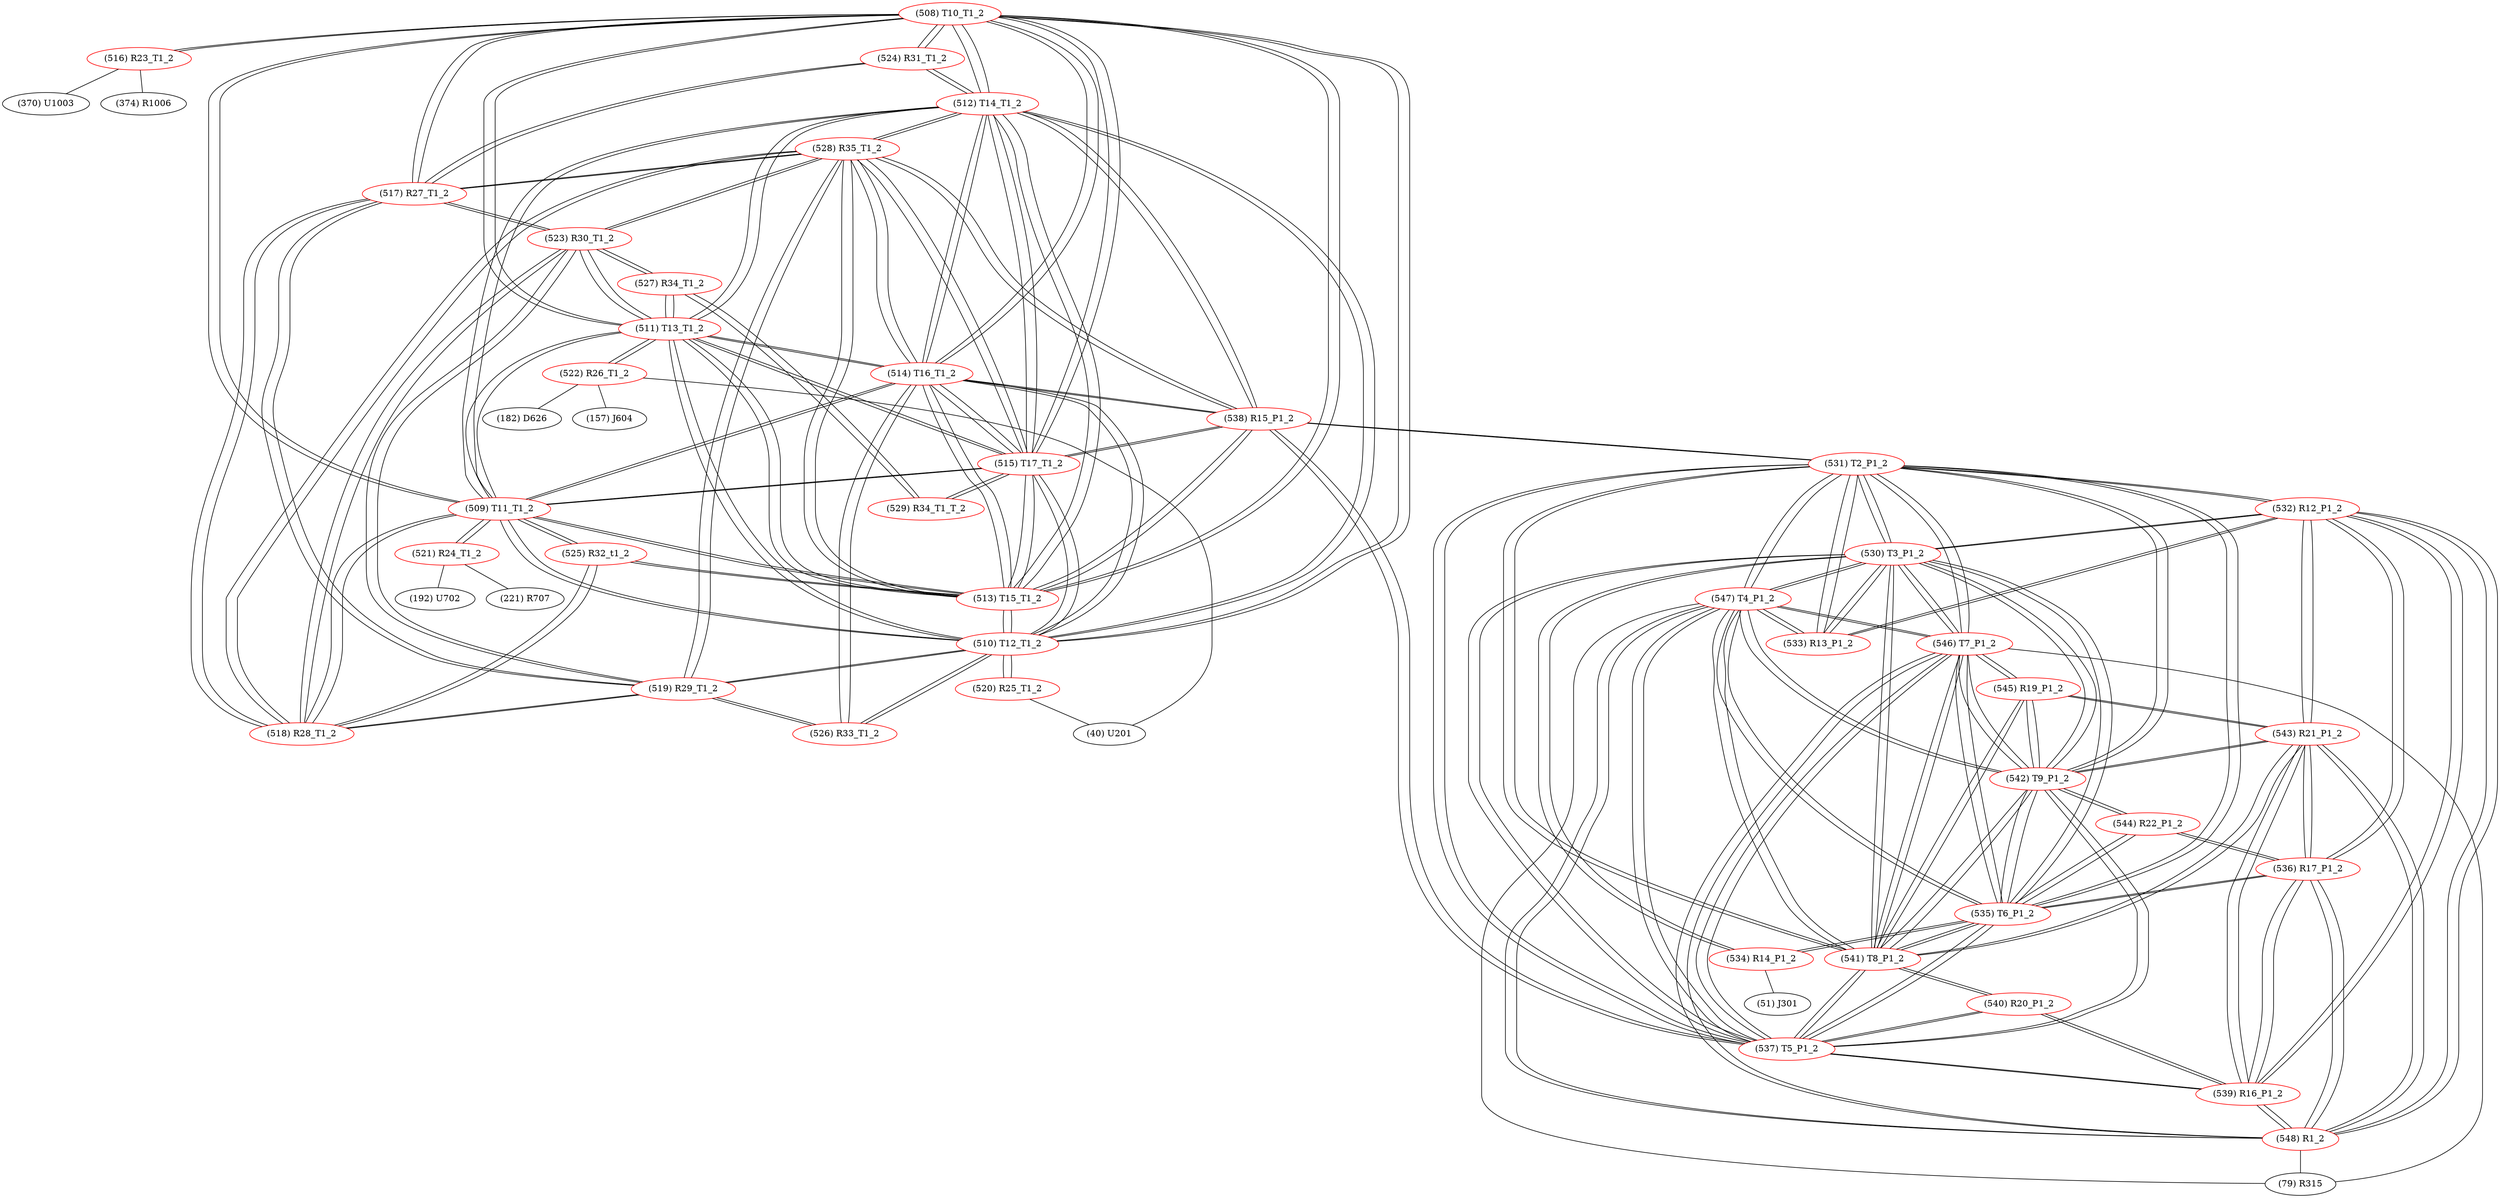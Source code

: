 graph {
	508 [label="(508) T10_T1_2" color=red]
	516 [label="(516) R23_T1_2"]
	524 [label="(524) R31_T1_2"]
	517 [label="(517) R27_T1_2"]
	514 [label="(514) T16_T1_2"]
	515 [label="(515) T17_T1_2"]
	513 [label="(513) T15_T1_2"]
	510 [label="(510) T12_T1_2"]
	512 [label="(512) T14_T1_2"]
	511 [label="(511) T13_T1_2"]
	509 [label="(509) T11_T1_2"]
	509 [label="(509) T11_T1_2" color=red]
	521 [label="(521) R24_T1_2"]
	518 [label="(518) R28_T1_2"]
	525 [label="(525) R32_t1_2"]
	508 [label="(508) T10_T1_2"]
	514 [label="(514) T16_T1_2"]
	515 [label="(515) T17_T1_2"]
	513 [label="(513) T15_T1_2"]
	510 [label="(510) T12_T1_2"]
	512 [label="(512) T14_T1_2"]
	511 [label="(511) T13_T1_2"]
	510 [label="(510) T12_T1_2" color=red]
	526 [label="(526) R33_T1_2"]
	519 [label="(519) R29_T1_2"]
	520 [label="(520) R25_T1_2"]
	508 [label="(508) T10_T1_2"]
	514 [label="(514) T16_T1_2"]
	515 [label="(515) T17_T1_2"]
	513 [label="(513) T15_T1_2"]
	512 [label="(512) T14_T1_2"]
	511 [label="(511) T13_T1_2"]
	509 [label="(509) T11_T1_2"]
	511 [label="(511) T13_T1_2" color=red]
	523 [label="(523) R30_T1_2"]
	527 [label="(527) R34_T1_2"]
	522 [label="(522) R26_T1_2"]
	508 [label="(508) T10_T1_2"]
	514 [label="(514) T16_T1_2"]
	515 [label="(515) T17_T1_2"]
	513 [label="(513) T15_T1_2"]
	510 [label="(510) T12_T1_2"]
	512 [label="(512) T14_T1_2"]
	509 [label="(509) T11_T1_2"]
	512 [label="(512) T14_T1_2" color=red]
	508 [label="(508) T10_T1_2"]
	514 [label="(514) T16_T1_2"]
	515 [label="(515) T17_T1_2"]
	513 [label="(513) T15_T1_2"]
	510 [label="(510) T12_T1_2"]
	511 [label="(511) T13_T1_2"]
	509 [label="(509) T11_T1_2"]
	524 [label="(524) R31_T1_2"]
	538 [label="(538) R15_P1_2"]
	528 [label="(528) R35_T1_2"]
	513 [label="(513) T15_T1_2" color=red]
	525 [label="(525) R32_t1_2"]
	508 [label="(508) T10_T1_2"]
	514 [label="(514) T16_T1_2"]
	515 [label="(515) T17_T1_2"]
	510 [label="(510) T12_T1_2"]
	512 [label="(512) T14_T1_2"]
	511 [label="(511) T13_T1_2"]
	509 [label="(509) T11_T1_2"]
	538 [label="(538) R15_P1_2"]
	528 [label="(528) R35_T1_2"]
	514 [label="(514) T16_T1_2" color=red]
	526 [label="(526) R33_T1_2"]
	508 [label="(508) T10_T1_2"]
	515 [label="(515) T17_T1_2"]
	513 [label="(513) T15_T1_2"]
	510 [label="(510) T12_T1_2"]
	512 [label="(512) T14_T1_2"]
	511 [label="(511) T13_T1_2"]
	509 [label="(509) T11_T1_2"]
	538 [label="(538) R15_P1_2"]
	528 [label="(528) R35_T1_2"]
	515 [label="(515) T17_T1_2" color=red]
	529 [label="(529) R34_T1_T_2"]
	508 [label="(508) T10_T1_2"]
	514 [label="(514) T16_T1_2"]
	513 [label="(513) T15_T1_2"]
	510 [label="(510) T12_T1_2"]
	512 [label="(512) T14_T1_2"]
	511 [label="(511) T13_T1_2"]
	509 [label="(509) T11_T1_2"]
	538 [label="(538) R15_P1_2"]
	528 [label="(528) R35_T1_2"]
	516 [label="(516) R23_T1_2" color=red]
	370 [label="(370) U1003"]
	374 [label="(374) R1006"]
	508 [label="(508) T10_T1_2"]
	517 [label="(517) R27_T1_2" color=red]
	523 [label="(523) R30_T1_2"]
	528 [label="(528) R35_T1_2"]
	519 [label="(519) R29_T1_2"]
	518 [label="(518) R28_T1_2"]
	508 [label="(508) T10_T1_2"]
	524 [label="(524) R31_T1_2"]
	518 [label="(518) R28_T1_2" color=red]
	523 [label="(523) R30_T1_2"]
	528 [label="(528) R35_T1_2"]
	519 [label="(519) R29_T1_2"]
	517 [label="(517) R27_T1_2"]
	509 [label="(509) T11_T1_2"]
	525 [label="(525) R32_t1_2"]
	519 [label="(519) R29_T1_2" color=red]
	523 [label="(523) R30_T1_2"]
	528 [label="(528) R35_T1_2"]
	518 [label="(518) R28_T1_2"]
	517 [label="(517) R27_T1_2"]
	526 [label="(526) R33_T1_2"]
	510 [label="(510) T12_T1_2"]
	520 [label="(520) R25_T1_2" color=red]
	40 [label="(40) U201"]
	510 [label="(510) T12_T1_2"]
	521 [label="(521) R24_T1_2" color=red]
	192 [label="(192) U702"]
	221 [label="(221) R707"]
	509 [label="(509) T11_T1_2"]
	522 [label="(522) R26_T1_2" color=red]
	182 [label="(182) D626"]
	157 [label="(157) J604"]
	40 [label="(40) U201"]
	511 [label="(511) T13_T1_2"]
	523 [label="(523) R30_T1_2" color=red]
	528 [label="(528) R35_T1_2"]
	519 [label="(519) R29_T1_2"]
	518 [label="(518) R28_T1_2"]
	517 [label="(517) R27_T1_2"]
	527 [label="(527) R34_T1_2"]
	511 [label="(511) T13_T1_2"]
	524 [label="(524) R31_T1_2" color=red]
	508 [label="(508) T10_T1_2"]
	517 [label="(517) R27_T1_2"]
	512 [label="(512) T14_T1_2"]
	525 [label="(525) R32_t1_2" color=red]
	513 [label="(513) T15_T1_2"]
	509 [label="(509) T11_T1_2"]
	518 [label="(518) R28_T1_2"]
	526 [label="(526) R33_T1_2" color=red]
	514 [label="(514) T16_T1_2"]
	519 [label="(519) R29_T1_2"]
	510 [label="(510) T12_T1_2"]
	527 [label="(527) R34_T1_2" color=red]
	523 [label="(523) R30_T1_2"]
	511 [label="(511) T13_T1_2"]
	529 [label="(529) R34_T1_T_2"]
	528 [label="(528) R35_T1_2" color=red]
	523 [label="(523) R30_T1_2"]
	519 [label="(519) R29_T1_2"]
	518 [label="(518) R28_T1_2"]
	517 [label="(517) R27_T1_2"]
	538 [label="(538) R15_P1_2"]
	515 [label="(515) T17_T1_2"]
	514 [label="(514) T16_T1_2"]
	513 [label="(513) T15_T1_2"]
	512 [label="(512) T14_T1_2"]
	529 [label="(529) R34_T1_T_2" color=red]
	515 [label="(515) T17_T1_2"]
	527 [label="(527) R34_T1_2"]
	530 [label="(530) T3_P1_2" color=red]
	547 [label="(547) T4_P1_2"]
	546 [label="(546) T7_P1_2"]
	537 [label="(537) T5_P1_2"]
	542 [label="(542) T9_P1_2"]
	541 [label="(541) T8_P1_2"]
	535 [label="(535) T6_P1_2"]
	531 [label="(531) T2_P1_2"]
	534 [label="(534) R14_P1_2"]
	533 [label="(533) R13_P1_2"]
	532 [label="(532) R12_P1_2"]
	531 [label="(531) T2_P1_2" color=red]
	530 [label="(530) T3_P1_2"]
	547 [label="(547) T4_P1_2"]
	546 [label="(546) T7_P1_2"]
	537 [label="(537) T5_P1_2"]
	542 [label="(542) T9_P1_2"]
	541 [label="(541) T8_P1_2"]
	535 [label="(535) T6_P1_2"]
	533 [label="(533) R13_P1_2"]
	532 [label="(532) R12_P1_2"]
	538 [label="(538) R15_P1_2"]
	532 [label="(532) R12_P1_2" color=red]
	543 [label="(543) R21_P1_2"]
	539 [label="(539) R16_P1_2"]
	536 [label="(536) R17_P1_2"]
	548 [label="(548) R1_2"]
	533 [label="(533) R13_P1_2"]
	530 [label="(530) T3_P1_2"]
	531 [label="(531) T2_P1_2"]
	533 [label="(533) R13_P1_2" color=red]
	547 [label="(547) T4_P1_2"]
	530 [label="(530) T3_P1_2"]
	532 [label="(532) R12_P1_2"]
	531 [label="(531) T2_P1_2"]
	534 [label="(534) R14_P1_2" color=red]
	51 [label="(51) J301"]
	530 [label="(530) T3_P1_2"]
	535 [label="(535) T6_P1_2"]
	535 [label="(535) T6_P1_2" color=red]
	530 [label="(530) T3_P1_2"]
	547 [label="(547) T4_P1_2"]
	546 [label="(546) T7_P1_2"]
	537 [label="(537) T5_P1_2"]
	542 [label="(542) T9_P1_2"]
	541 [label="(541) T8_P1_2"]
	531 [label="(531) T2_P1_2"]
	534 [label="(534) R14_P1_2"]
	544 [label="(544) R22_P1_2"]
	536 [label="(536) R17_P1_2"]
	536 [label="(536) R17_P1_2" color=red]
	543 [label="(543) R21_P1_2"]
	539 [label="(539) R16_P1_2"]
	532 [label="(532) R12_P1_2"]
	548 [label="(548) R1_2"]
	544 [label="(544) R22_P1_2"]
	535 [label="(535) T6_P1_2"]
	537 [label="(537) T5_P1_2" color=red]
	530 [label="(530) T3_P1_2"]
	547 [label="(547) T4_P1_2"]
	546 [label="(546) T7_P1_2"]
	542 [label="(542) T9_P1_2"]
	541 [label="(541) T8_P1_2"]
	535 [label="(535) T6_P1_2"]
	531 [label="(531) T2_P1_2"]
	538 [label="(538) R15_P1_2"]
	539 [label="(539) R16_P1_2"]
	540 [label="(540) R20_P1_2"]
	538 [label="(538) R15_P1_2" color=red]
	515 [label="(515) T17_T1_2"]
	528 [label="(528) R35_T1_2"]
	514 [label="(514) T16_T1_2"]
	513 [label="(513) T15_T1_2"]
	512 [label="(512) T14_T1_2"]
	531 [label="(531) T2_P1_2"]
	537 [label="(537) T5_P1_2"]
	539 [label="(539) R16_P1_2" color=red]
	543 [label="(543) R21_P1_2"]
	532 [label="(532) R12_P1_2"]
	536 [label="(536) R17_P1_2"]
	548 [label="(548) R1_2"]
	537 [label="(537) T5_P1_2"]
	540 [label="(540) R20_P1_2"]
	540 [label="(540) R20_P1_2" color=red]
	541 [label="(541) T8_P1_2"]
	539 [label="(539) R16_P1_2"]
	537 [label="(537) T5_P1_2"]
	541 [label="(541) T8_P1_2" color=red]
	530 [label="(530) T3_P1_2"]
	547 [label="(547) T4_P1_2"]
	546 [label="(546) T7_P1_2"]
	537 [label="(537) T5_P1_2"]
	542 [label="(542) T9_P1_2"]
	535 [label="(535) T6_P1_2"]
	531 [label="(531) T2_P1_2"]
	543 [label="(543) R21_P1_2"]
	545 [label="(545) R19_P1_2"]
	540 [label="(540) R20_P1_2"]
	542 [label="(542) T9_P1_2" color=red]
	544 [label="(544) R22_P1_2"]
	530 [label="(530) T3_P1_2"]
	547 [label="(547) T4_P1_2"]
	546 [label="(546) T7_P1_2"]
	537 [label="(537) T5_P1_2"]
	541 [label="(541) T8_P1_2"]
	535 [label="(535) T6_P1_2"]
	531 [label="(531) T2_P1_2"]
	543 [label="(543) R21_P1_2"]
	545 [label="(545) R19_P1_2"]
	543 [label="(543) R21_P1_2" color=red]
	539 [label="(539) R16_P1_2"]
	532 [label="(532) R12_P1_2"]
	536 [label="(536) R17_P1_2"]
	548 [label="(548) R1_2"]
	542 [label="(542) T9_P1_2"]
	541 [label="(541) T8_P1_2"]
	545 [label="(545) R19_P1_2"]
	544 [label="(544) R22_P1_2" color=red]
	542 [label="(542) T9_P1_2"]
	535 [label="(535) T6_P1_2"]
	536 [label="(536) R17_P1_2"]
	545 [label="(545) R19_P1_2" color=red]
	542 [label="(542) T9_P1_2"]
	543 [label="(543) R21_P1_2"]
	541 [label="(541) T8_P1_2"]
	546 [label="(546) T7_P1_2"]
	546 [label="(546) T7_P1_2" color=red]
	530 [label="(530) T3_P1_2"]
	547 [label="(547) T4_P1_2"]
	537 [label="(537) T5_P1_2"]
	542 [label="(542) T9_P1_2"]
	541 [label="(541) T8_P1_2"]
	535 [label="(535) T6_P1_2"]
	531 [label="(531) T2_P1_2"]
	548 [label="(548) R1_2"]
	79 [label="(79) R315"]
	545 [label="(545) R19_P1_2"]
	547 [label="(547) T4_P1_2" color=red]
	530 [label="(530) T3_P1_2"]
	546 [label="(546) T7_P1_2"]
	537 [label="(537) T5_P1_2"]
	542 [label="(542) T9_P1_2"]
	541 [label="(541) T8_P1_2"]
	535 [label="(535) T6_P1_2"]
	531 [label="(531) T2_P1_2"]
	533 [label="(533) R13_P1_2"]
	548 [label="(548) R1_2"]
	79 [label="(79) R315"]
	548 [label="(548) R1_2" color=red]
	547 [label="(547) T4_P1_2"]
	546 [label="(546) T7_P1_2"]
	79 [label="(79) R315"]
	543 [label="(543) R21_P1_2"]
	539 [label="(539) R16_P1_2"]
	532 [label="(532) R12_P1_2"]
	536 [label="(536) R17_P1_2"]
	508 -- 516
	508 -- 524
	508 -- 517
	508 -- 514
	508 -- 515
	508 -- 513
	508 -- 510
	508 -- 512
	508 -- 511
	508 -- 509
	509 -- 521
	509 -- 518
	509 -- 525
	509 -- 508
	509 -- 514
	509 -- 515
	509 -- 513
	509 -- 510
	509 -- 512
	509 -- 511
	510 -- 526
	510 -- 519
	510 -- 520
	510 -- 508
	510 -- 514
	510 -- 515
	510 -- 513
	510 -- 512
	510 -- 511
	510 -- 509
	511 -- 523
	511 -- 527
	511 -- 522
	511 -- 508
	511 -- 514
	511 -- 515
	511 -- 513
	511 -- 510
	511 -- 512
	511 -- 509
	512 -- 508
	512 -- 514
	512 -- 515
	512 -- 513
	512 -- 510
	512 -- 511
	512 -- 509
	512 -- 524
	512 -- 538
	512 -- 528
	513 -- 525
	513 -- 508
	513 -- 514
	513 -- 515
	513 -- 510
	513 -- 512
	513 -- 511
	513 -- 509
	513 -- 538
	513 -- 528
	514 -- 526
	514 -- 508
	514 -- 515
	514 -- 513
	514 -- 510
	514 -- 512
	514 -- 511
	514 -- 509
	514 -- 538
	514 -- 528
	515 -- 529
	515 -- 508
	515 -- 514
	515 -- 513
	515 -- 510
	515 -- 512
	515 -- 511
	515 -- 509
	515 -- 538
	515 -- 528
	516 -- 370
	516 -- 374
	516 -- 508
	517 -- 523
	517 -- 528
	517 -- 519
	517 -- 518
	517 -- 508
	517 -- 524
	518 -- 523
	518 -- 528
	518 -- 519
	518 -- 517
	518 -- 509
	518 -- 525
	519 -- 523
	519 -- 528
	519 -- 518
	519 -- 517
	519 -- 526
	519 -- 510
	520 -- 40
	520 -- 510
	521 -- 192
	521 -- 221
	521 -- 509
	522 -- 182
	522 -- 157
	522 -- 40
	522 -- 511
	523 -- 528
	523 -- 519
	523 -- 518
	523 -- 517
	523 -- 527
	523 -- 511
	524 -- 508
	524 -- 517
	524 -- 512
	525 -- 513
	525 -- 509
	525 -- 518
	526 -- 514
	526 -- 519
	526 -- 510
	527 -- 523
	527 -- 511
	527 -- 529
	528 -- 523
	528 -- 519
	528 -- 518
	528 -- 517
	528 -- 538
	528 -- 515
	528 -- 514
	528 -- 513
	528 -- 512
	529 -- 515
	529 -- 527
	530 -- 547
	530 -- 546
	530 -- 537
	530 -- 542
	530 -- 541
	530 -- 535
	530 -- 531
	530 -- 534
	530 -- 533
	530 -- 532
	531 -- 530
	531 -- 547
	531 -- 546
	531 -- 537
	531 -- 542
	531 -- 541
	531 -- 535
	531 -- 533
	531 -- 532
	531 -- 538
	532 -- 543
	532 -- 539
	532 -- 536
	532 -- 548
	532 -- 533
	532 -- 530
	532 -- 531
	533 -- 547
	533 -- 530
	533 -- 532
	533 -- 531
	534 -- 51
	534 -- 530
	534 -- 535
	535 -- 530
	535 -- 547
	535 -- 546
	535 -- 537
	535 -- 542
	535 -- 541
	535 -- 531
	535 -- 534
	535 -- 544
	535 -- 536
	536 -- 543
	536 -- 539
	536 -- 532
	536 -- 548
	536 -- 544
	536 -- 535
	537 -- 530
	537 -- 547
	537 -- 546
	537 -- 542
	537 -- 541
	537 -- 535
	537 -- 531
	537 -- 538
	537 -- 539
	537 -- 540
	538 -- 515
	538 -- 528
	538 -- 514
	538 -- 513
	538 -- 512
	538 -- 531
	538 -- 537
	539 -- 543
	539 -- 532
	539 -- 536
	539 -- 548
	539 -- 537
	539 -- 540
	540 -- 541
	540 -- 539
	540 -- 537
	541 -- 530
	541 -- 547
	541 -- 546
	541 -- 537
	541 -- 542
	541 -- 535
	541 -- 531
	541 -- 543
	541 -- 545
	541 -- 540
	542 -- 544
	542 -- 530
	542 -- 547
	542 -- 546
	542 -- 537
	542 -- 541
	542 -- 535
	542 -- 531
	542 -- 543
	542 -- 545
	543 -- 539
	543 -- 532
	543 -- 536
	543 -- 548
	543 -- 542
	543 -- 541
	543 -- 545
	544 -- 542
	544 -- 535
	544 -- 536
	545 -- 542
	545 -- 543
	545 -- 541
	545 -- 546
	546 -- 530
	546 -- 547
	546 -- 537
	546 -- 542
	546 -- 541
	546 -- 535
	546 -- 531
	546 -- 548
	546 -- 79
	546 -- 545
	547 -- 530
	547 -- 546
	547 -- 537
	547 -- 542
	547 -- 541
	547 -- 535
	547 -- 531
	547 -- 533
	547 -- 548
	547 -- 79
	548 -- 547
	548 -- 546
	548 -- 79
	548 -- 543
	548 -- 539
	548 -- 532
	548 -- 536
}